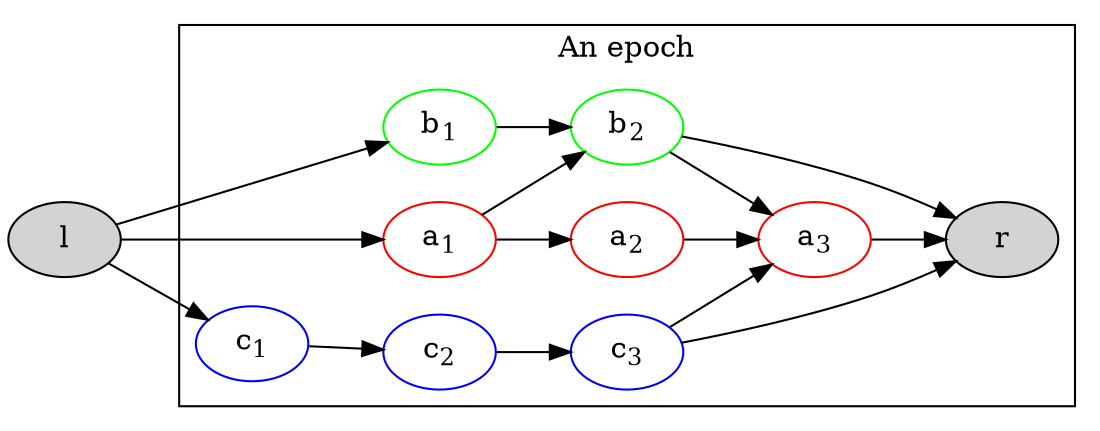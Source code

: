 digraph G {
    rankdir=LR
    layout=dot
    a1 [label=<a<sub>1</sub>>, color=red]
    a2 [label=<a<sub>2</sub>>, color=red]
    a3 [label=<a<sub>3</sub>>, color=red]

    b1 [label=<b<sub>1</sub>>, color=green]
    b2 [label=<b<sub>2</sub>>, color=green]

    c1 [label=<c<sub>1</sub>>, color=blue]
    c2 [label=<c<sub>2</sub>>, color=blue]
    c3 [label=<c<sub>3</sub>>, color=blue]

    l [style=filled]
    r [style=filled]

    l -> a1
    l -> b1
    l -> c1

    subgraph cluster_a {
        a1 -> a2 -> a3 -> r
        a1 -> b2
        b1 -> b2 -> r
        b2 -> a3
        c1 -> c2 -> c3 -> r
        c3 -> a3
        label = "An epoch"
    }

}
